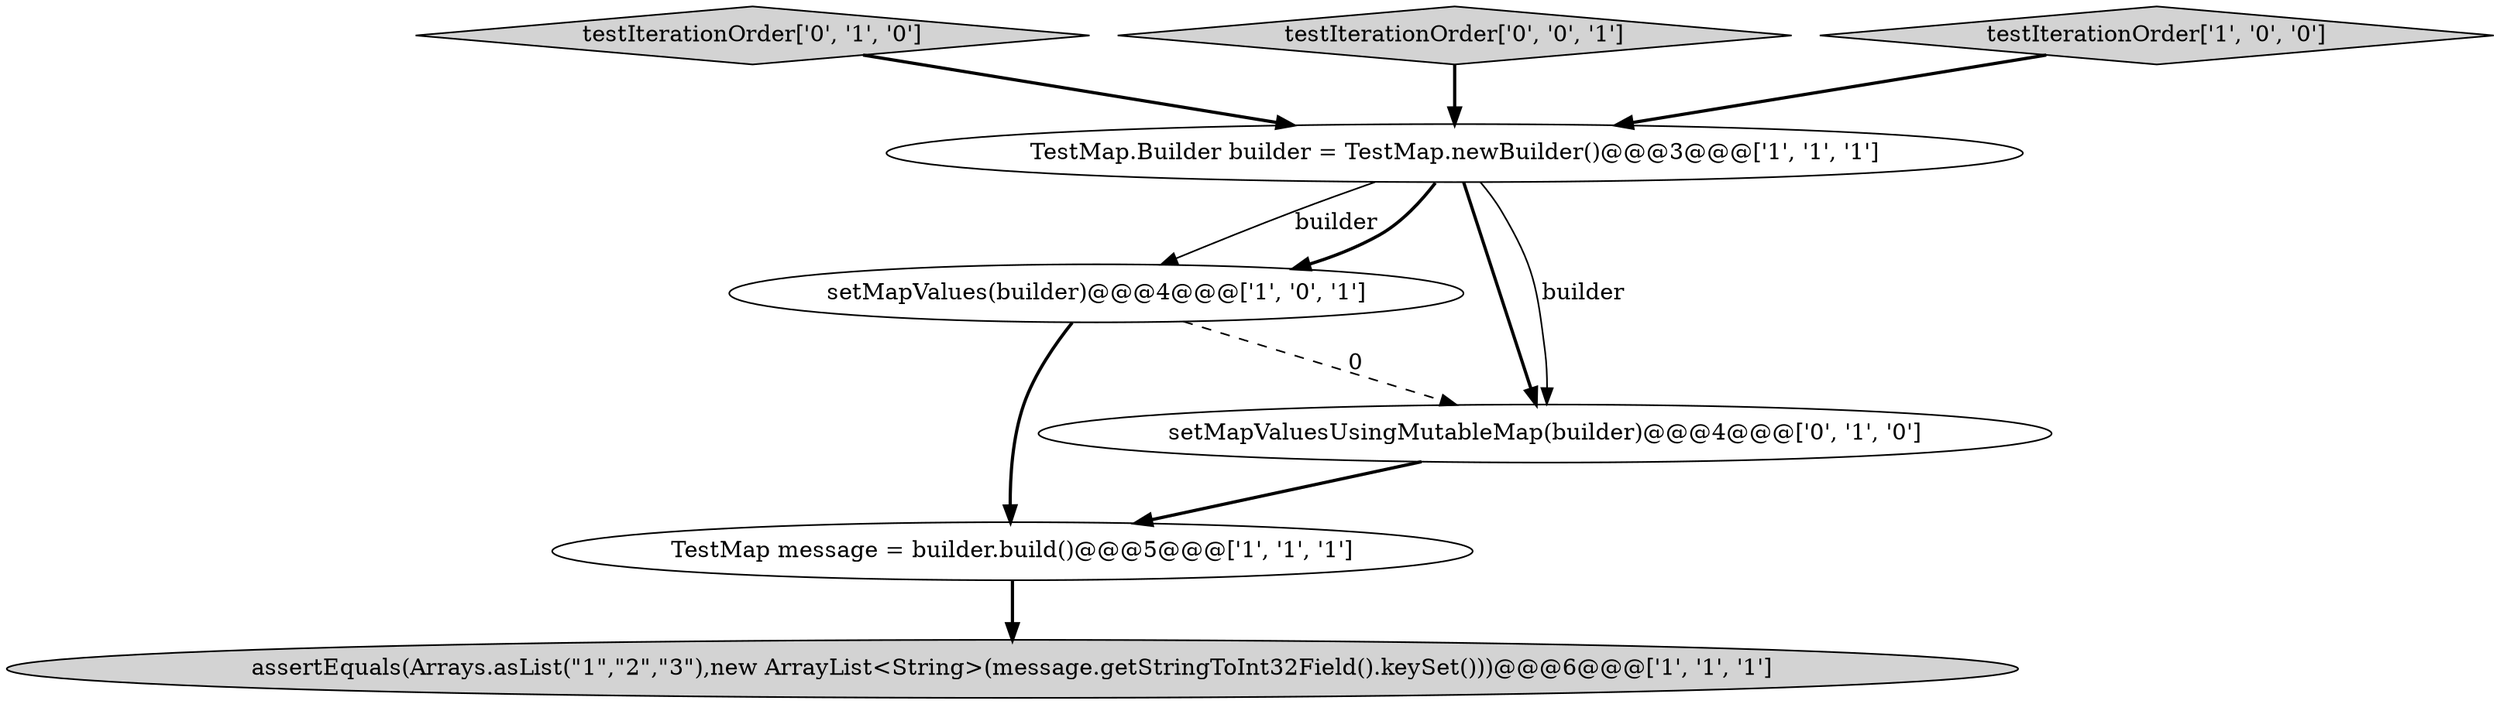 digraph {
1 [style = filled, label = "TestMap message = builder.build()@@@5@@@['1', '1', '1']", fillcolor = white, shape = ellipse image = "AAA0AAABBB1BBB"];
5 [style = filled, label = "testIterationOrder['0', '1', '0']", fillcolor = lightgray, shape = diamond image = "AAA0AAABBB2BBB"];
2 [style = filled, label = "setMapValues(builder)@@@4@@@['1', '0', '1']", fillcolor = white, shape = ellipse image = "AAA0AAABBB1BBB"];
6 [style = filled, label = "setMapValuesUsingMutableMap(builder)@@@4@@@['0', '1', '0']", fillcolor = white, shape = ellipse image = "AAA1AAABBB2BBB"];
7 [style = filled, label = "testIterationOrder['0', '0', '1']", fillcolor = lightgray, shape = diamond image = "AAA0AAABBB3BBB"];
3 [style = filled, label = "assertEquals(Arrays.asList(\"1\",\"2\",\"3\"),new ArrayList<String>(message.getStringToInt32Field().keySet()))@@@6@@@['1', '1', '1']", fillcolor = lightgray, shape = ellipse image = "AAA0AAABBB1BBB"];
0 [style = filled, label = "testIterationOrder['1', '0', '0']", fillcolor = lightgray, shape = diamond image = "AAA0AAABBB1BBB"];
4 [style = filled, label = "TestMap.Builder builder = TestMap.newBuilder()@@@3@@@['1', '1', '1']", fillcolor = white, shape = ellipse image = "AAA0AAABBB1BBB"];
4->6 [style = bold, label=""];
1->3 [style = bold, label=""];
4->2 [style = solid, label="builder"];
0->4 [style = bold, label=""];
7->4 [style = bold, label=""];
6->1 [style = bold, label=""];
2->1 [style = bold, label=""];
4->6 [style = solid, label="builder"];
5->4 [style = bold, label=""];
4->2 [style = bold, label=""];
2->6 [style = dashed, label="0"];
}
